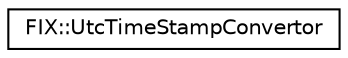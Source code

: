 digraph "Graphical Class Hierarchy"
{
  edge [fontname="Helvetica",fontsize="10",labelfontname="Helvetica",labelfontsize="10"];
  node [fontname="Helvetica",fontsize="10",shape=record];
  rankdir="LR";
  Node0 [label="FIX::UtcTimeStampConvertor",height=0.2,width=0.4,color="black", fillcolor="white", style="filled",URL="$struct_f_i_x_1_1_utc_time_stamp_convertor.html",tooltip="Converts a UtcTimeStamp to/from a string. "];
}
